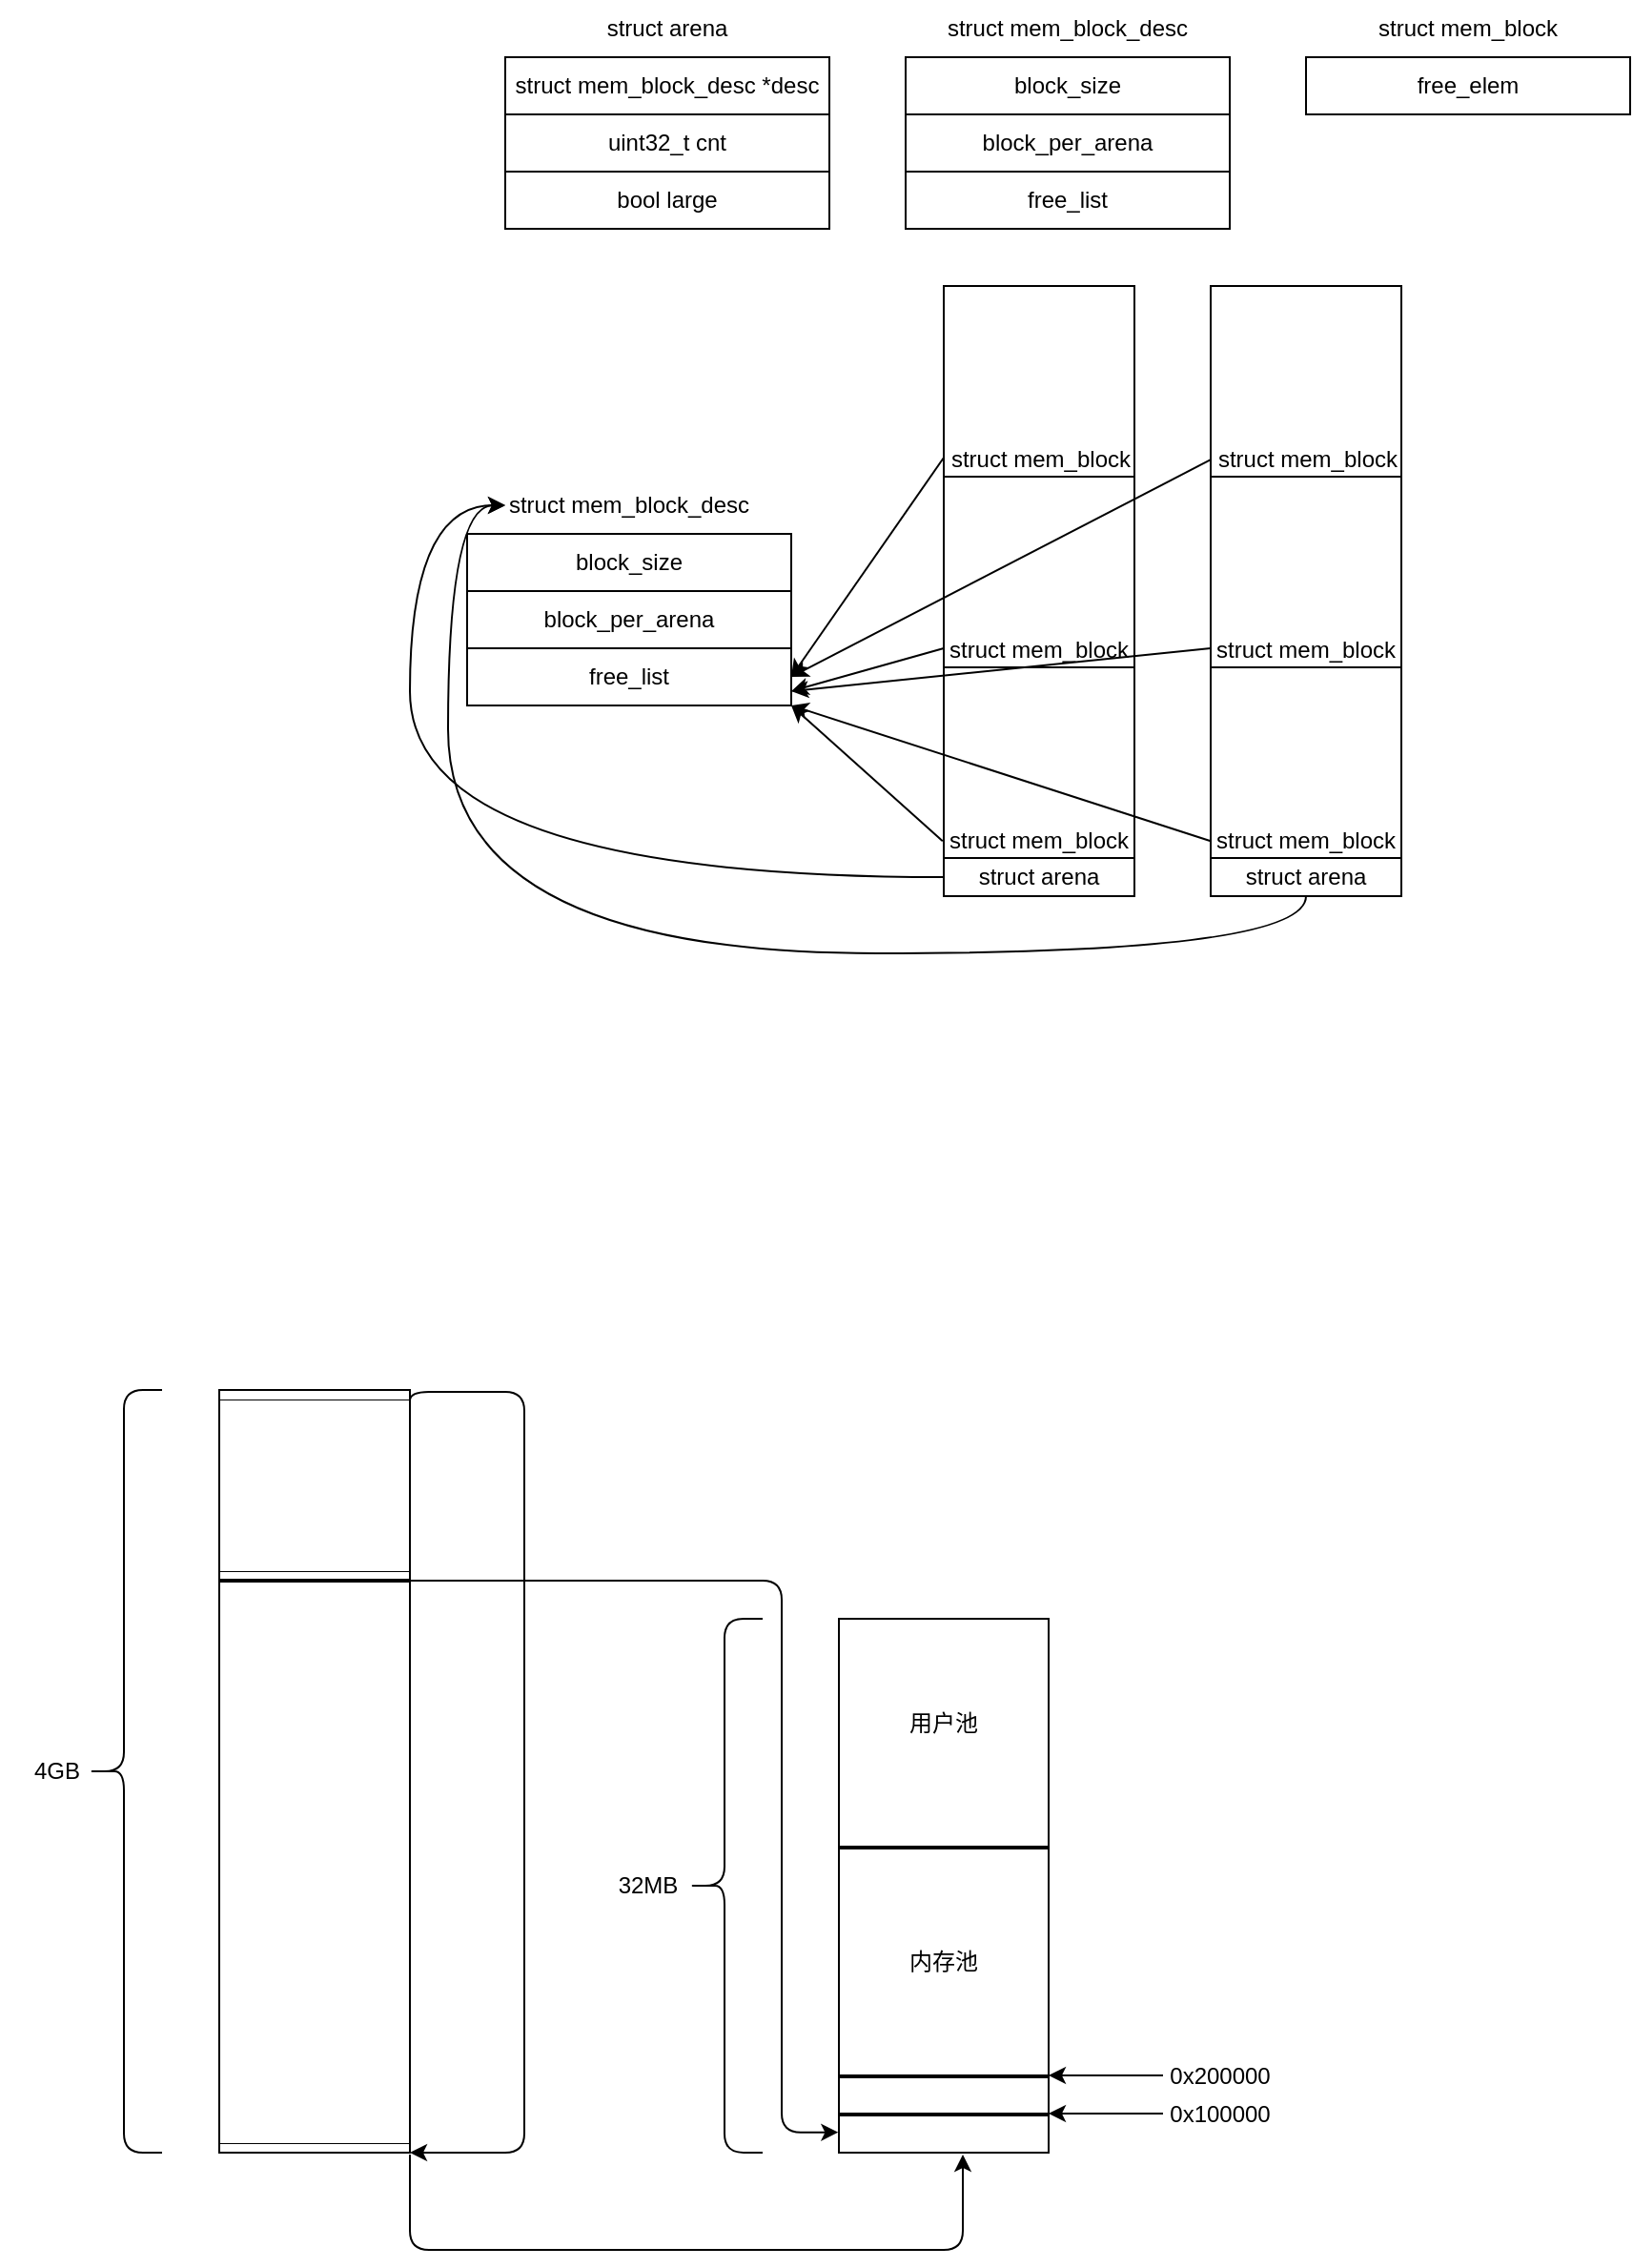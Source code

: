 <mxfile>
    <diagram id="ZIm-MaUguh5dCd9j2C_C" name="第 1 页">
        <mxGraphModel dx="1275" dy="515" grid="1" gridSize="5" guides="1" tooltips="1" connect="1" arrows="1" fold="1" page="1" pageScale="1" pageWidth="827" pageHeight="1169" math="0" shadow="0">
            <root>
                <mxCell id="0"/>
                <mxCell id="1" parent="0"/>
                <mxCell id="26" value="struct mem_block_desc *desc" style="rounded=0;whiteSpace=wrap;html=1;" parent="1" vertex="1">
                    <mxGeometry x="20" y="70" width="170" height="30" as="geometry"/>
                </mxCell>
                <mxCell id="27" value="uint32_t cnt" style="rounded=0;whiteSpace=wrap;html=1;" parent="1" vertex="1">
                    <mxGeometry x="20" y="100" width="170" height="30" as="geometry"/>
                </mxCell>
                <mxCell id="28" value="bool large" style="rounded=0;whiteSpace=wrap;html=1;" parent="1" vertex="1">
                    <mxGeometry x="20" y="130" width="170" height="30" as="geometry"/>
                </mxCell>
                <mxCell id="29" value="struct arena" style="text;html=1;strokeColor=none;fillColor=none;align=center;verticalAlign=middle;whiteSpace=wrap;rounded=0;" parent="1" vertex="1">
                    <mxGeometry x="70" y="40" width="70" height="30" as="geometry"/>
                </mxCell>
                <mxCell id="30" value="struct mem_block_desc" style="text;html=1;strokeColor=none;fillColor=none;align=center;verticalAlign=middle;whiteSpace=wrap;rounded=0;" parent="1" vertex="1">
                    <mxGeometry x="250" y="40" width="130" height="30" as="geometry"/>
                </mxCell>
                <mxCell id="31" value="block_size" style="rounded=0;whiteSpace=wrap;html=1;" parent="1" vertex="1">
                    <mxGeometry x="230" y="70" width="170" height="30" as="geometry"/>
                </mxCell>
                <mxCell id="32" value="block_per_arena" style="rounded=0;whiteSpace=wrap;html=1;" parent="1" vertex="1">
                    <mxGeometry x="230" y="100" width="170" height="30" as="geometry"/>
                </mxCell>
                <mxCell id="33" value="free_list" style="rounded=0;whiteSpace=wrap;html=1;" parent="1" vertex="1">
                    <mxGeometry x="230" y="130" width="170" height="30" as="geometry"/>
                </mxCell>
                <mxCell id="36" value="struct mem_block" style="text;html=1;strokeColor=none;fillColor=none;align=center;verticalAlign=middle;whiteSpace=wrap;rounded=0;" parent="1" vertex="1">
                    <mxGeometry x="460" y="40" width="130" height="30" as="geometry"/>
                </mxCell>
                <mxCell id="37" value="free_elem" style="rounded=0;whiteSpace=wrap;html=1;" parent="1" vertex="1">
                    <mxGeometry x="440" y="70" width="170" height="30" as="geometry"/>
                </mxCell>
                <mxCell id="39" value="&lt;div style=&quot;text-align: justify&quot;&gt;&lt;span&gt;struct mem_block&lt;/span&gt;&lt;/div&gt;" style="rounded=0;whiteSpace=wrap;html=1;align=right;verticalAlign=bottom;" parent="1" vertex="1">
                    <mxGeometry x="390" y="190" width="100" height="100" as="geometry"/>
                </mxCell>
                <mxCell id="40" value="struct mem_block" style="rounded=0;whiteSpace=wrap;html=1;verticalAlign=bottom;" parent="1" vertex="1">
                    <mxGeometry x="390" y="290" width="100" height="100" as="geometry"/>
                </mxCell>
                <mxCell id="41" value="struct mem_block" style="rounded=0;whiteSpace=wrap;html=1;verticalAlign=bottom;" parent="1" vertex="1">
                    <mxGeometry x="390" y="390" width="100" height="100" as="geometry"/>
                </mxCell>
                <mxCell id="66" style="edgeStyle=orthogonalEdgeStyle;curved=1;html=1;entryX=0;entryY=0.5;entryDx=0;entryDy=0;" parent="1" source="48" target="61" edge="1">
                    <mxGeometry relative="1" as="geometry">
                        <Array as="points">
                            <mxPoint x="440" y="540"/>
                            <mxPoint x="-10" y="540"/>
                            <mxPoint x="-10" y="305"/>
                        </Array>
                    </mxGeometry>
                </mxCell>
                <mxCell id="48" value="&lt;span&gt;struct arena&lt;/span&gt;" style="rounded=0;whiteSpace=wrap;html=1;" parent="1" vertex="1">
                    <mxGeometry x="390" y="490" width="100" height="20" as="geometry"/>
                </mxCell>
                <mxCell id="53" value="&lt;div style=&quot;text-align: justify&quot;&gt;&lt;span&gt;struct mem_block&lt;/span&gt;&lt;/div&gt;" style="rounded=0;whiteSpace=wrap;html=1;align=right;verticalAlign=bottom;" parent="1" vertex="1">
                    <mxGeometry x="250" y="190" width="100" height="100" as="geometry"/>
                </mxCell>
                <mxCell id="54" value="struct mem_block" style="rounded=0;whiteSpace=wrap;html=1;verticalAlign=bottom;" parent="1" vertex="1">
                    <mxGeometry x="250" y="290" width="100" height="100" as="geometry"/>
                </mxCell>
                <mxCell id="55" value="struct mem_block" style="rounded=0;whiteSpace=wrap;html=1;verticalAlign=bottom;" parent="1" vertex="1">
                    <mxGeometry x="250" y="390" width="100" height="100" as="geometry"/>
                </mxCell>
                <mxCell id="65" style="edgeStyle=orthogonalEdgeStyle;html=1;entryX=0;entryY=0.5;entryDx=0;entryDy=0;curved=1;" parent="1" source="56" target="61" edge="1">
                    <mxGeometry relative="1" as="geometry">
                        <Array as="points">
                            <mxPoint x="-30" y="500"/>
                            <mxPoint x="-30" y="305"/>
                        </Array>
                    </mxGeometry>
                </mxCell>
                <mxCell id="56" value="&lt;span&gt;struct arena&lt;/span&gt;" style="rounded=0;whiteSpace=wrap;html=1;" parent="1" vertex="1">
                    <mxGeometry x="250" y="490" width="100" height="20" as="geometry"/>
                </mxCell>
                <mxCell id="61" value="struct mem_block_desc" style="text;html=1;strokeColor=none;fillColor=none;align=center;verticalAlign=middle;whiteSpace=wrap;rounded=0;" parent="1" vertex="1">
                    <mxGeometry x="20" y="290" width="130" height="30" as="geometry"/>
                </mxCell>
                <mxCell id="62" value="block_size" style="rounded=0;whiteSpace=wrap;html=1;" parent="1" vertex="1">
                    <mxGeometry y="320" width="170" height="30" as="geometry"/>
                </mxCell>
                <mxCell id="63" value="block_per_arena" style="rounded=0;whiteSpace=wrap;html=1;" parent="1" vertex="1">
                    <mxGeometry y="350" width="170" height="30" as="geometry"/>
                </mxCell>
                <mxCell id="64" value="free_list" style="rounded=0;whiteSpace=wrap;html=1;" parent="1" vertex="1">
                    <mxGeometry y="380" width="170" height="30" as="geometry"/>
                </mxCell>
                <mxCell id="67" value="" style="endArrow=classic;html=1;curved=1;exitX=-0.006;exitY=0.911;exitDx=0;exitDy=0;exitPerimeter=0;entryX=1;entryY=1;entryDx=0;entryDy=0;" parent="1" source="55" target="64" edge="1">
                    <mxGeometry width="50" height="50" relative="1" as="geometry">
                        <mxPoint x="160" y="465" as="sourcePoint"/>
                        <mxPoint x="210" y="415" as="targetPoint"/>
                    </mxGeometry>
                </mxCell>
                <mxCell id="68" value="" style="endArrow=classic;html=1;curved=1;exitX=-0.006;exitY=0.911;exitDx=0;exitDy=0;exitPerimeter=0;entryX=1;entryY=0.75;entryDx=0;entryDy=0;" parent="1" target="64" edge="1">
                    <mxGeometry width="50" height="50" relative="1" as="geometry">
                        <mxPoint x="250.0" y="380.0" as="sourcePoint"/>
                        <mxPoint x="170.6" y="308.9" as="targetPoint"/>
                    </mxGeometry>
                </mxCell>
                <mxCell id="69" value="" style="endArrow=classic;html=1;curved=1;exitX=-0.006;exitY=0.911;exitDx=0;exitDy=0;exitPerimeter=0;entryX=1;entryY=0.5;entryDx=0;entryDy=0;" parent="1" target="64" edge="1">
                    <mxGeometry width="50" height="50" relative="1" as="geometry">
                        <mxPoint x="250" y="280" as="sourcePoint"/>
                        <mxPoint x="170" y="302.5" as="targetPoint"/>
                    </mxGeometry>
                </mxCell>
                <mxCell id="70" value="" style="endArrow=classic;html=1;curved=1;exitX=-0.006;exitY=0.911;exitDx=0;exitDy=0;exitPerimeter=0;" parent="1" edge="1">
                    <mxGeometry width="50" height="50" relative="1" as="geometry">
                        <mxPoint x="390.0" y="481.1" as="sourcePoint"/>
                        <mxPoint x="170" y="410" as="targetPoint"/>
                    </mxGeometry>
                </mxCell>
                <mxCell id="71" value="" style="endArrow=classic;html=1;curved=1;exitX=-0.006;exitY=0.911;exitDx=0;exitDy=0;exitPerimeter=0;entryX=1;entryY=0.75;entryDx=0;entryDy=0;" parent="1" target="64" edge="1">
                    <mxGeometry width="50" height="50" relative="1" as="geometry">
                        <mxPoint x="390" y="380.0" as="sourcePoint"/>
                        <mxPoint x="170" y="308.9" as="targetPoint"/>
                    </mxGeometry>
                </mxCell>
                <mxCell id="74" value="" style="endArrow=classic;html=1;curved=1;exitX=-0.006;exitY=0.911;exitDx=0;exitDy=0;exitPerimeter=0;entryX=1;entryY=0.5;entryDx=0;entryDy=0;" parent="1" target="64" edge="1">
                    <mxGeometry width="50" height="50" relative="1" as="geometry">
                        <mxPoint x="390" y="281.1" as="sourcePoint"/>
                        <mxPoint x="170" y="210" as="targetPoint"/>
                    </mxGeometry>
                </mxCell>
                <mxCell id="75" value="" style="rounded=0;whiteSpace=wrap;html=1;" vertex="1" parent="1">
                    <mxGeometry x="195" y="889" width="110" height="280" as="geometry"/>
                </mxCell>
                <mxCell id="76" value="" style="shape=curlyBracket;whiteSpace=wrap;html=1;rounded=1;" vertex="1" parent="1">
                    <mxGeometry x="115" y="889" width="40" height="280" as="geometry"/>
                </mxCell>
                <mxCell id="77" value="32MB" style="text;html=1;strokeColor=none;fillColor=none;align=center;verticalAlign=middle;whiteSpace=wrap;rounded=0;" vertex="1" parent="1">
                    <mxGeometry x="65" y="1014" width="60" height="30" as="geometry"/>
                </mxCell>
                <mxCell id="78" value="" style="line;strokeWidth=2;html=1;" vertex="1" parent="1">
                    <mxGeometry x="195" y="1144" width="110" height="10" as="geometry"/>
                </mxCell>
                <mxCell id="80" value="" style="endArrow=classic;html=1;" edge="1" parent="1">
                    <mxGeometry width="50" height="50" relative="1" as="geometry">
                        <mxPoint x="365" y="1148.5" as="sourcePoint"/>
                        <mxPoint x="305" y="1148.5" as="targetPoint"/>
                    </mxGeometry>
                </mxCell>
                <mxCell id="81" value="0x100000" style="text;html=1;strokeColor=none;fillColor=none;align=center;verticalAlign=middle;whiteSpace=wrap;rounded=0;" vertex="1" parent="1">
                    <mxGeometry x="365" y="1134" width="60" height="30" as="geometry"/>
                </mxCell>
                <mxCell id="82" value="" style="line;strokeWidth=2;html=1;" vertex="1" parent="1">
                    <mxGeometry x="195" y="1124" width="110" height="10" as="geometry"/>
                </mxCell>
                <mxCell id="85" value="" style="endArrow=classic;html=1;" edge="1" parent="1">
                    <mxGeometry width="50" height="50" relative="1" as="geometry">
                        <mxPoint x="365" y="1128.5" as="sourcePoint"/>
                        <mxPoint x="305" y="1128.5" as="targetPoint"/>
                    </mxGeometry>
                </mxCell>
                <mxCell id="86" value="0x200000" style="text;html=1;strokeColor=none;fillColor=none;align=center;verticalAlign=middle;whiteSpace=wrap;rounded=0;" vertex="1" parent="1">
                    <mxGeometry x="365" y="1114" width="60" height="30" as="geometry"/>
                </mxCell>
                <mxCell id="87" value="" style="line;strokeWidth=2;html=1;" vertex="1" parent="1">
                    <mxGeometry x="195" y="1004" width="110" height="10" as="geometry"/>
                </mxCell>
                <mxCell id="88" value="内存池" style="text;html=1;strokeColor=none;fillColor=none;align=center;verticalAlign=middle;whiteSpace=wrap;rounded=0;" vertex="1" parent="1">
                    <mxGeometry x="220" y="1054" width="60" height="30" as="geometry"/>
                </mxCell>
                <mxCell id="89" value="用户池" style="text;html=1;strokeColor=none;fillColor=none;align=center;verticalAlign=middle;whiteSpace=wrap;rounded=0;" vertex="1" parent="1">
                    <mxGeometry x="220" y="929" width="60" height="30" as="geometry"/>
                </mxCell>
                <mxCell id="90" value="" style="rounded=0;whiteSpace=wrap;html=1;" vertex="1" parent="1">
                    <mxGeometry x="-130" y="769" width="100" height="400" as="geometry"/>
                </mxCell>
                <mxCell id="91" value="" style="shape=curlyBracket;whiteSpace=wrap;html=1;rounded=1;" vertex="1" parent="1">
                    <mxGeometry x="-200" y="769" width="40" height="400" as="geometry"/>
                </mxCell>
                <mxCell id="92" value="4GB" style="text;html=1;strokeColor=none;fillColor=none;align=center;verticalAlign=middle;whiteSpace=wrap;rounded=0;" vertex="1" parent="1">
                    <mxGeometry x="-245" y="954" width="60" height="30" as="geometry"/>
                </mxCell>
                <mxCell id="93" value="" style="line;strokeWidth=2;html=1;" vertex="1" parent="1">
                    <mxGeometry x="-130" y="864" width="100" height="10" as="geometry"/>
                </mxCell>
                <mxCell id="94" value="" style="line;strokeWidth=0.5;html=1;" vertex="1" parent="1">
                    <mxGeometry x="-130" y="859" width="100" height="10" as="geometry"/>
                </mxCell>
                <mxCell id="97" value="" style="line;strokeWidth=0.5;html=1;" vertex="1" parent="1">
                    <mxGeometry x="-130" y="769" width="100" height="10" as="geometry"/>
                </mxCell>
                <mxCell id="98" value="" style="line;strokeWidth=0.5;html=1;" vertex="1" parent="1">
                    <mxGeometry x="-130" y="1159" width="100" height="10" as="geometry"/>
                </mxCell>
                <mxCell id="104" value="" style="edgeStyle=segmentEdgeStyle;endArrow=classic;html=1;" edge="1" parent="1">
                    <mxGeometry width="50" height="50" relative="1" as="geometry">
                        <mxPoint x="-30" y="1170" as="sourcePoint"/>
                        <mxPoint x="260" y="1170" as="targetPoint"/>
                        <Array as="points">
                            <mxPoint x="-30" y="1220"/>
                            <mxPoint x="260" y="1220"/>
                            <mxPoint x="260" y="1185"/>
                        </Array>
                    </mxGeometry>
                </mxCell>
                <mxCell id="105" value="" style="edgeStyle=segmentEdgeStyle;endArrow=classic;html=1;exitX=1;exitY=0.25;exitDx=0;exitDy=0;entryX=-0.003;entryY=0.962;entryDx=0;entryDy=0;entryPerimeter=0;" edge="1" parent="1" source="90" target="75">
                    <mxGeometry width="50" height="50" relative="1" as="geometry">
                        <mxPoint x="115" y="1070" as="sourcePoint"/>
                        <mxPoint x="165" y="1020" as="targetPoint"/>
                        <Array as="points">
                            <mxPoint x="165" y="869"/>
                            <mxPoint x="165" y="1158"/>
                        </Array>
                    </mxGeometry>
                </mxCell>
                <mxCell id="106" value="" style="edgeStyle=segmentEdgeStyle;endArrow=classic;html=1;entryX=1;entryY=1;entryDx=0;entryDy=0;" edge="1" parent="1" target="90">
                    <mxGeometry width="50" height="50" relative="1" as="geometry">
                        <mxPoint x="-30" y="779" as="sourcePoint"/>
                        <mxPoint x="5" y="1174" as="targetPoint"/>
                        <Array as="points">
                            <mxPoint x="-30" y="770"/>
                            <mxPoint x="30" y="770"/>
                            <mxPoint x="30" y="1169"/>
                        </Array>
                    </mxGeometry>
                </mxCell>
            </root>
        </mxGraphModel>
    </diagram>
</mxfile>